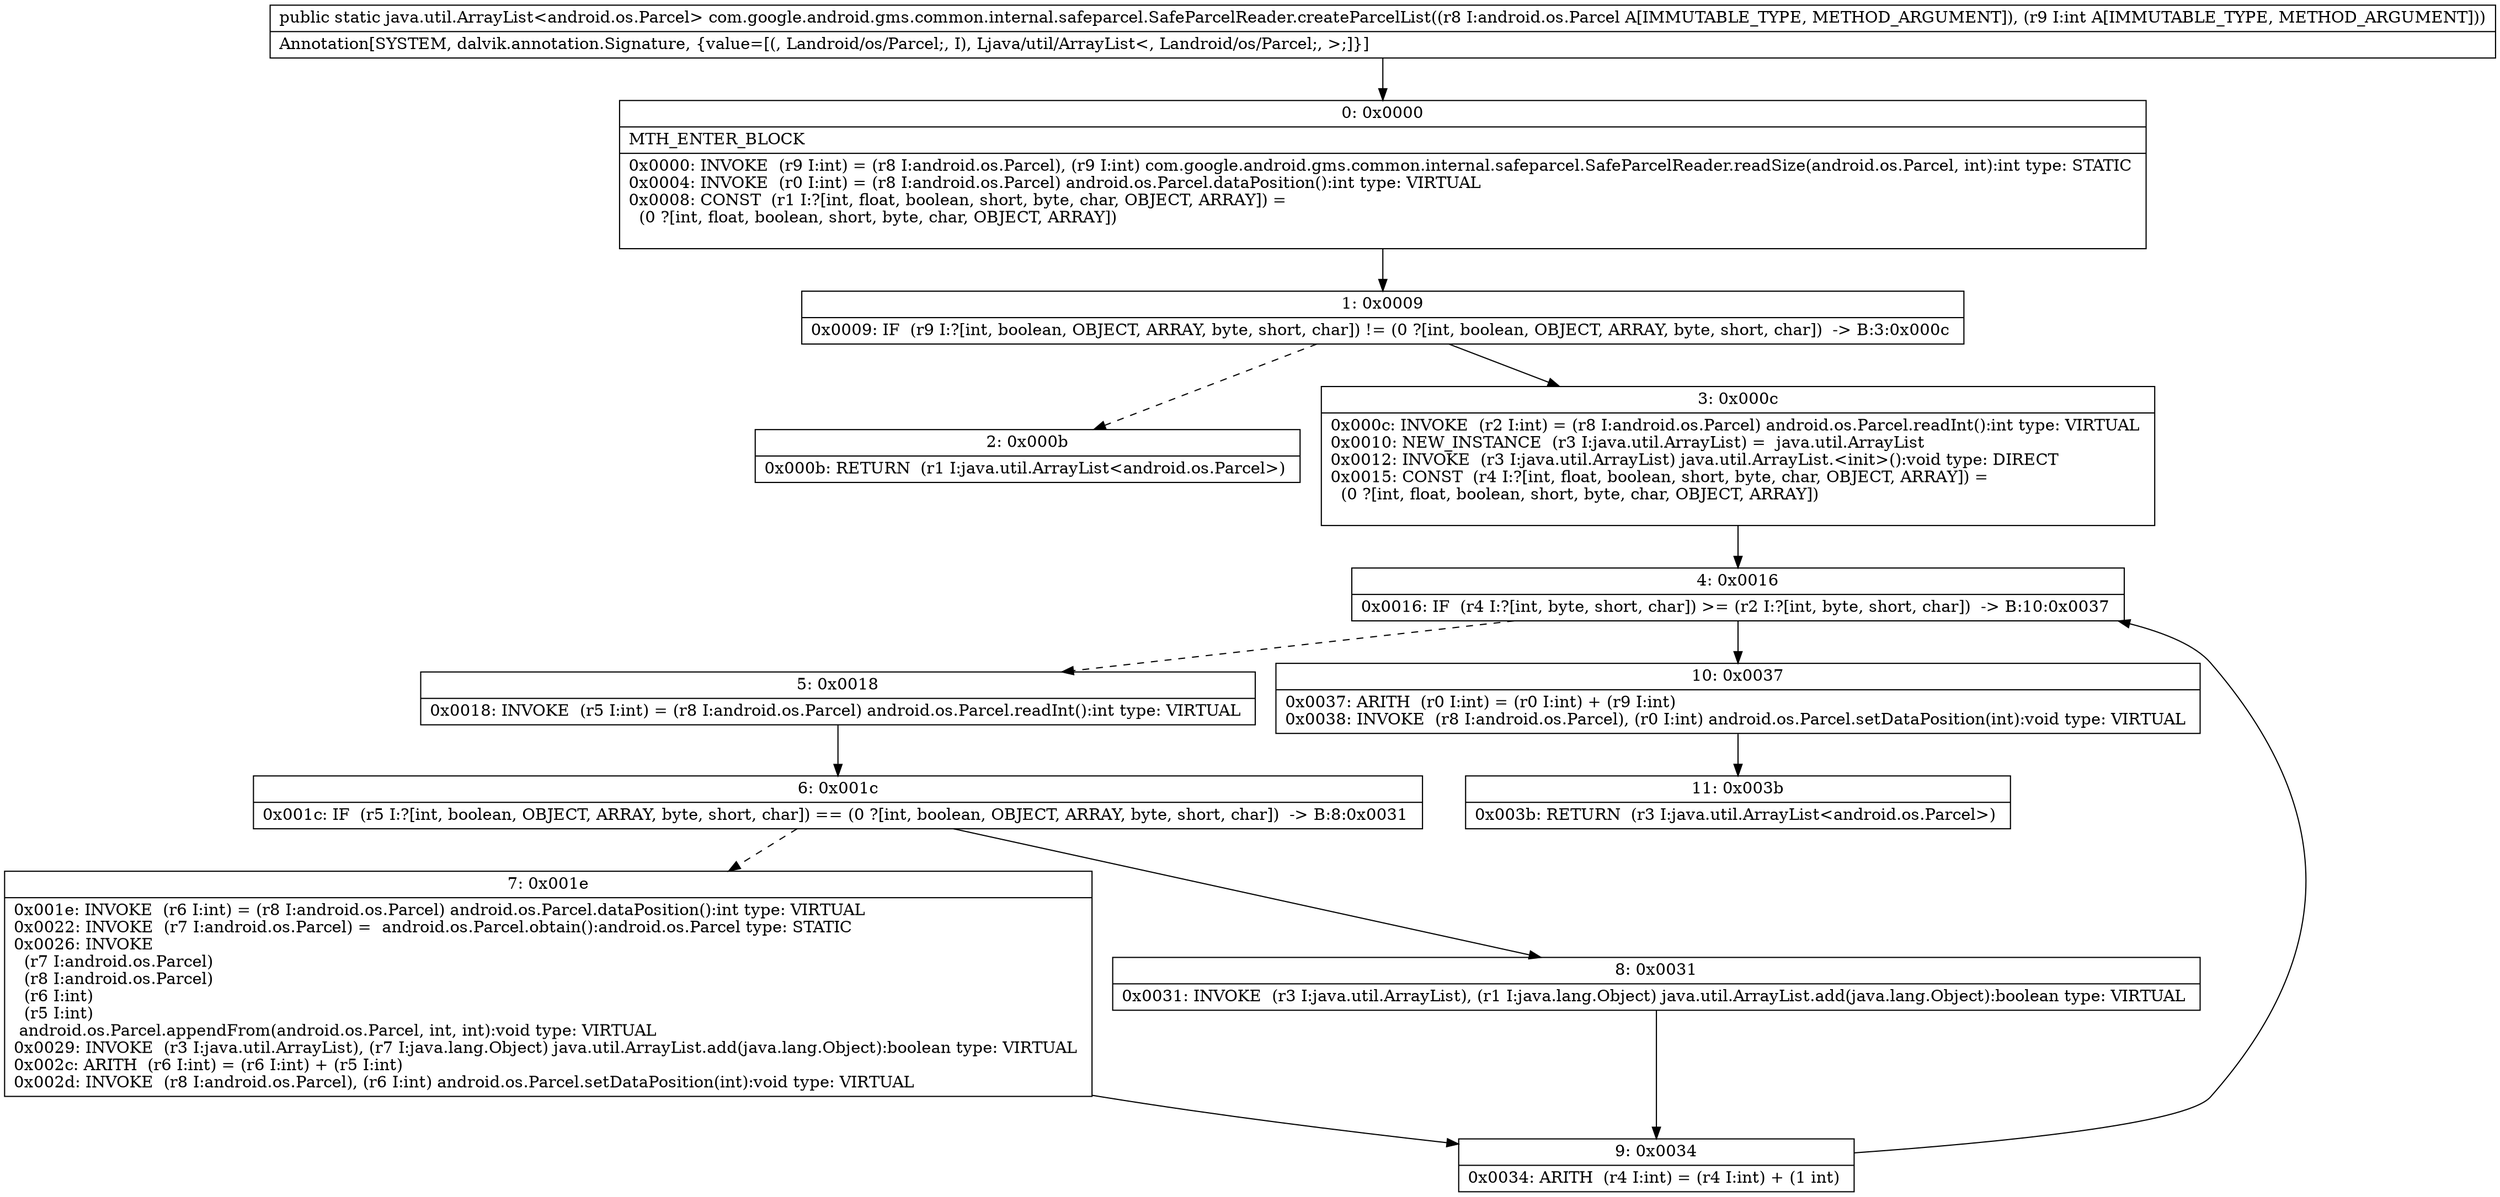 digraph "CFG forcom.google.android.gms.common.internal.safeparcel.SafeParcelReader.createParcelList(Landroid\/os\/Parcel;I)Ljava\/util\/ArrayList;" {
Node_0 [shape=record,label="{0\:\ 0x0000|MTH_ENTER_BLOCK\l|0x0000: INVOKE  (r9 I:int) = (r8 I:android.os.Parcel), (r9 I:int) com.google.android.gms.common.internal.safeparcel.SafeParcelReader.readSize(android.os.Parcel, int):int type: STATIC \l0x0004: INVOKE  (r0 I:int) = (r8 I:android.os.Parcel) android.os.Parcel.dataPosition():int type: VIRTUAL \l0x0008: CONST  (r1 I:?[int, float, boolean, short, byte, char, OBJECT, ARRAY]) = \l  (0 ?[int, float, boolean, short, byte, char, OBJECT, ARRAY])\l \l}"];
Node_1 [shape=record,label="{1\:\ 0x0009|0x0009: IF  (r9 I:?[int, boolean, OBJECT, ARRAY, byte, short, char]) != (0 ?[int, boolean, OBJECT, ARRAY, byte, short, char])  \-\> B:3:0x000c \l}"];
Node_2 [shape=record,label="{2\:\ 0x000b|0x000b: RETURN  (r1 I:java.util.ArrayList\<android.os.Parcel\>) \l}"];
Node_3 [shape=record,label="{3\:\ 0x000c|0x000c: INVOKE  (r2 I:int) = (r8 I:android.os.Parcel) android.os.Parcel.readInt():int type: VIRTUAL \l0x0010: NEW_INSTANCE  (r3 I:java.util.ArrayList) =  java.util.ArrayList \l0x0012: INVOKE  (r3 I:java.util.ArrayList) java.util.ArrayList.\<init\>():void type: DIRECT \l0x0015: CONST  (r4 I:?[int, float, boolean, short, byte, char, OBJECT, ARRAY]) = \l  (0 ?[int, float, boolean, short, byte, char, OBJECT, ARRAY])\l \l}"];
Node_4 [shape=record,label="{4\:\ 0x0016|0x0016: IF  (r4 I:?[int, byte, short, char]) \>= (r2 I:?[int, byte, short, char])  \-\> B:10:0x0037 \l}"];
Node_5 [shape=record,label="{5\:\ 0x0018|0x0018: INVOKE  (r5 I:int) = (r8 I:android.os.Parcel) android.os.Parcel.readInt():int type: VIRTUAL \l}"];
Node_6 [shape=record,label="{6\:\ 0x001c|0x001c: IF  (r5 I:?[int, boolean, OBJECT, ARRAY, byte, short, char]) == (0 ?[int, boolean, OBJECT, ARRAY, byte, short, char])  \-\> B:8:0x0031 \l}"];
Node_7 [shape=record,label="{7\:\ 0x001e|0x001e: INVOKE  (r6 I:int) = (r8 I:android.os.Parcel) android.os.Parcel.dataPosition():int type: VIRTUAL \l0x0022: INVOKE  (r7 I:android.os.Parcel) =  android.os.Parcel.obtain():android.os.Parcel type: STATIC \l0x0026: INVOKE  \l  (r7 I:android.os.Parcel)\l  (r8 I:android.os.Parcel)\l  (r6 I:int)\l  (r5 I:int)\l android.os.Parcel.appendFrom(android.os.Parcel, int, int):void type: VIRTUAL \l0x0029: INVOKE  (r3 I:java.util.ArrayList), (r7 I:java.lang.Object) java.util.ArrayList.add(java.lang.Object):boolean type: VIRTUAL \l0x002c: ARITH  (r6 I:int) = (r6 I:int) + (r5 I:int) \l0x002d: INVOKE  (r8 I:android.os.Parcel), (r6 I:int) android.os.Parcel.setDataPosition(int):void type: VIRTUAL \l}"];
Node_8 [shape=record,label="{8\:\ 0x0031|0x0031: INVOKE  (r3 I:java.util.ArrayList), (r1 I:java.lang.Object) java.util.ArrayList.add(java.lang.Object):boolean type: VIRTUAL \l}"];
Node_9 [shape=record,label="{9\:\ 0x0034|0x0034: ARITH  (r4 I:int) = (r4 I:int) + (1 int) \l}"];
Node_10 [shape=record,label="{10\:\ 0x0037|0x0037: ARITH  (r0 I:int) = (r0 I:int) + (r9 I:int) \l0x0038: INVOKE  (r8 I:android.os.Parcel), (r0 I:int) android.os.Parcel.setDataPosition(int):void type: VIRTUAL \l}"];
Node_11 [shape=record,label="{11\:\ 0x003b|0x003b: RETURN  (r3 I:java.util.ArrayList\<android.os.Parcel\>) \l}"];
MethodNode[shape=record,label="{public static java.util.ArrayList\<android.os.Parcel\> com.google.android.gms.common.internal.safeparcel.SafeParcelReader.createParcelList((r8 I:android.os.Parcel A[IMMUTABLE_TYPE, METHOD_ARGUMENT]), (r9 I:int A[IMMUTABLE_TYPE, METHOD_ARGUMENT]))  | Annotation[SYSTEM, dalvik.annotation.Signature, \{value=[(, Landroid\/os\/Parcel;, I), Ljava\/util\/ArrayList\<, Landroid\/os\/Parcel;, \>;]\}]\l}"];
MethodNode -> Node_0;
Node_0 -> Node_1;
Node_1 -> Node_2[style=dashed];
Node_1 -> Node_3;
Node_3 -> Node_4;
Node_4 -> Node_5[style=dashed];
Node_4 -> Node_10;
Node_5 -> Node_6;
Node_6 -> Node_7[style=dashed];
Node_6 -> Node_8;
Node_7 -> Node_9;
Node_8 -> Node_9;
Node_9 -> Node_4;
Node_10 -> Node_11;
}

